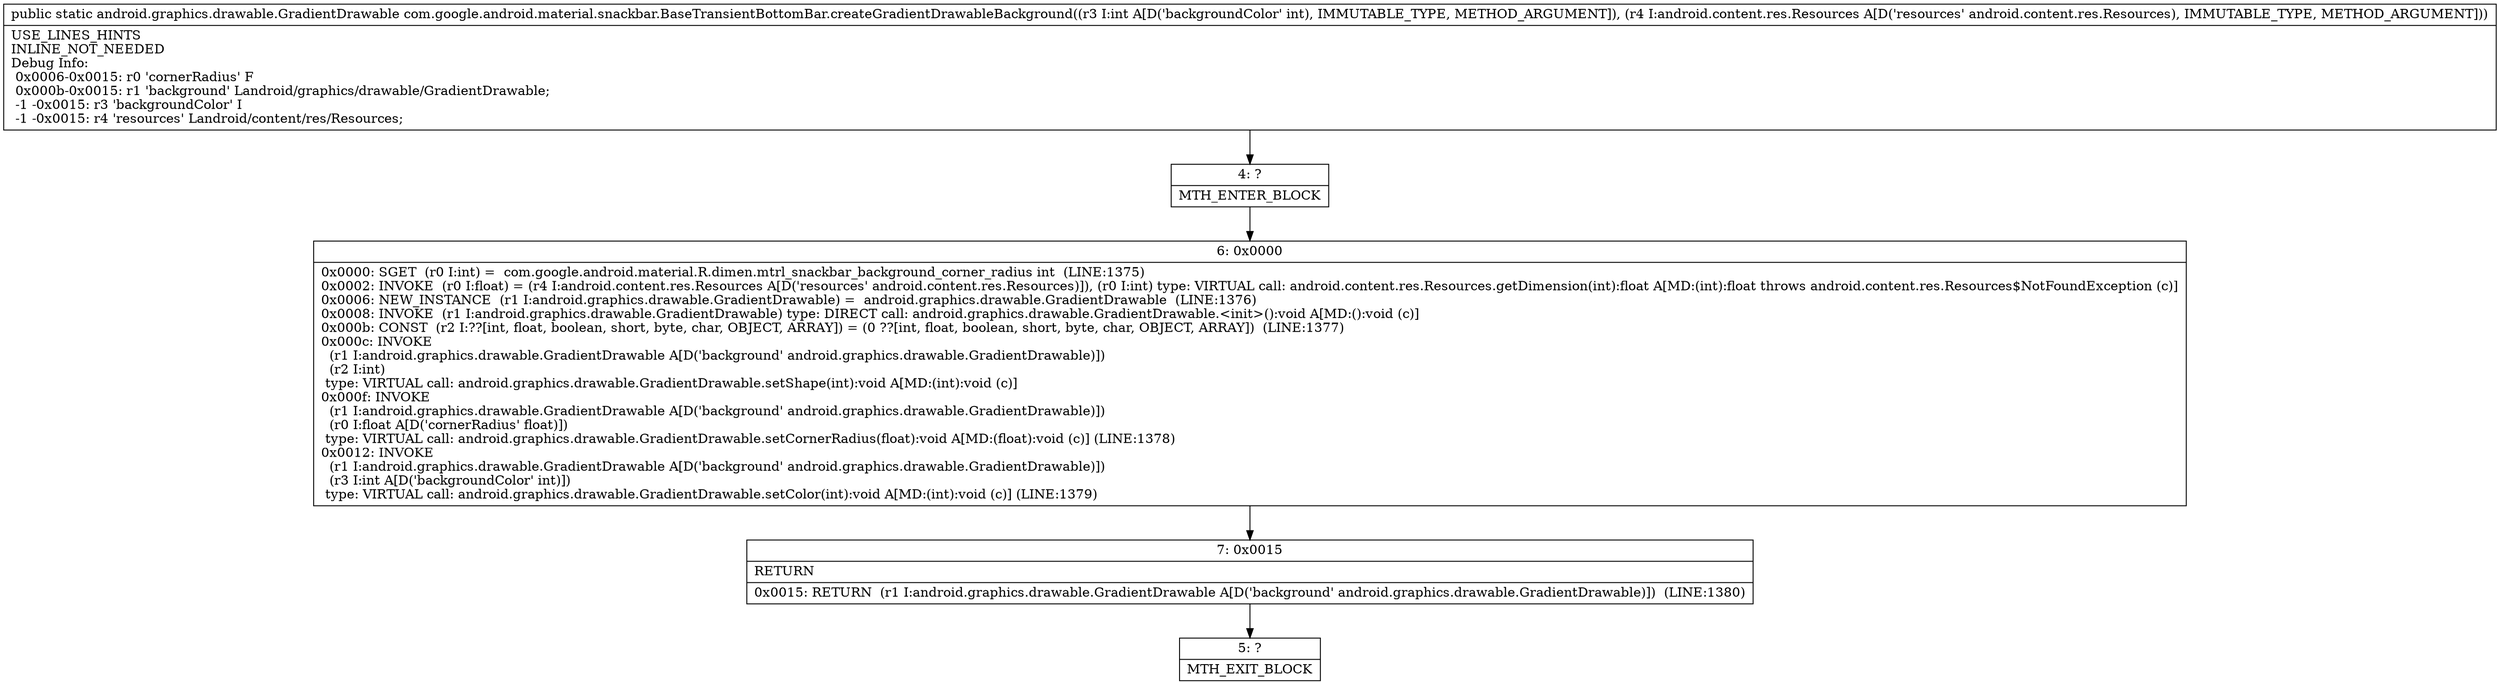 digraph "CFG forcom.google.android.material.snackbar.BaseTransientBottomBar.createGradientDrawableBackground(ILandroid\/content\/res\/Resources;)Landroid\/graphics\/drawable\/GradientDrawable;" {
Node_4 [shape=record,label="{4\:\ ?|MTH_ENTER_BLOCK\l}"];
Node_6 [shape=record,label="{6\:\ 0x0000|0x0000: SGET  (r0 I:int) =  com.google.android.material.R.dimen.mtrl_snackbar_background_corner_radius int  (LINE:1375)\l0x0002: INVOKE  (r0 I:float) = (r4 I:android.content.res.Resources A[D('resources' android.content.res.Resources)]), (r0 I:int) type: VIRTUAL call: android.content.res.Resources.getDimension(int):float A[MD:(int):float throws android.content.res.Resources$NotFoundException (c)]\l0x0006: NEW_INSTANCE  (r1 I:android.graphics.drawable.GradientDrawable) =  android.graphics.drawable.GradientDrawable  (LINE:1376)\l0x0008: INVOKE  (r1 I:android.graphics.drawable.GradientDrawable) type: DIRECT call: android.graphics.drawable.GradientDrawable.\<init\>():void A[MD:():void (c)]\l0x000b: CONST  (r2 I:??[int, float, boolean, short, byte, char, OBJECT, ARRAY]) = (0 ??[int, float, boolean, short, byte, char, OBJECT, ARRAY])  (LINE:1377)\l0x000c: INVOKE  \l  (r1 I:android.graphics.drawable.GradientDrawable A[D('background' android.graphics.drawable.GradientDrawable)])\l  (r2 I:int)\l type: VIRTUAL call: android.graphics.drawable.GradientDrawable.setShape(int):void A[MD:(int):void (c)]\l0x000f: INVOKE  \l  (r1 I:android.graphics.drawable.GradientDrawable A[D('background' android.graphics.drawable.GradientDrawable)])\l  (r0 I:float A[D('cornerRadius' float)])\l type: VIRTUAL call: android.graphics.drawable.GradientDrawable.setCornerRadius(float):void A[MD:(float):void (c)] (LINE:1378)\l0x0012: INVOKE  \l  (r1 I:android.graphics.drawable.GradientDrawable A[D('background' android.graphics.drawable.GradientDrawable)])\l  (r3 I:int A[D('backgroundColor' int)])\l type: VIRTUAL call: android.graphics.drawable.GradientDrawable.setColor(int):void A[MD:(int):void (c)] (LINE:1379)\l}"];
Node_7 [shape=record,label="{7\:\ 0x0015|RETURN\l|0x0015: RETURN  (r1 I:android.graphics.drawable.GradientDrawable A[D('background' android.graphics.drawable.GradientDrawable)])  (LINE:1380)\l}"];
Node_5 [shape=record,label="{5\:\ ?|MTH_EXIT_BLOCK\l}"];
MethodNode[shape=record,label="{public static android.graphics.drawable.GradientDrawable com.google.android.material.snackbar.BaseTransientBottomBar.createGradientDrawableBackground((r3 I:int A[D('backgroundColor' int), IMMUTABLE_TYPE, METHOD_ARGUMENT]), (r4 I:android.content.res.Resources A[D('resources' android.content.res.Resources), IMMUTABLE_TYPE, METHOD_ARGUMENT]))  | USE_LINES_HINTS\lINLINE_NOT_NEEDED\lDebug Info:\l  0x0006\-0x0015: r0 'cornerRadius' F\l  0x000b\-0x0015: r1 'background' Landroid\/graphics\/drawable\/GradientDrawable;\l  \-1 \-0x0015: r3 'backgroundColor' I\l  \-1 \-0x0015: r4 'resources' Landroid\/content\/res\/Resources;\l}"];
MethodNode -> Node_4;Node_4 -> Node_6;
Node_6 -> Node_7;
Node_7 -> Node_5;
}

